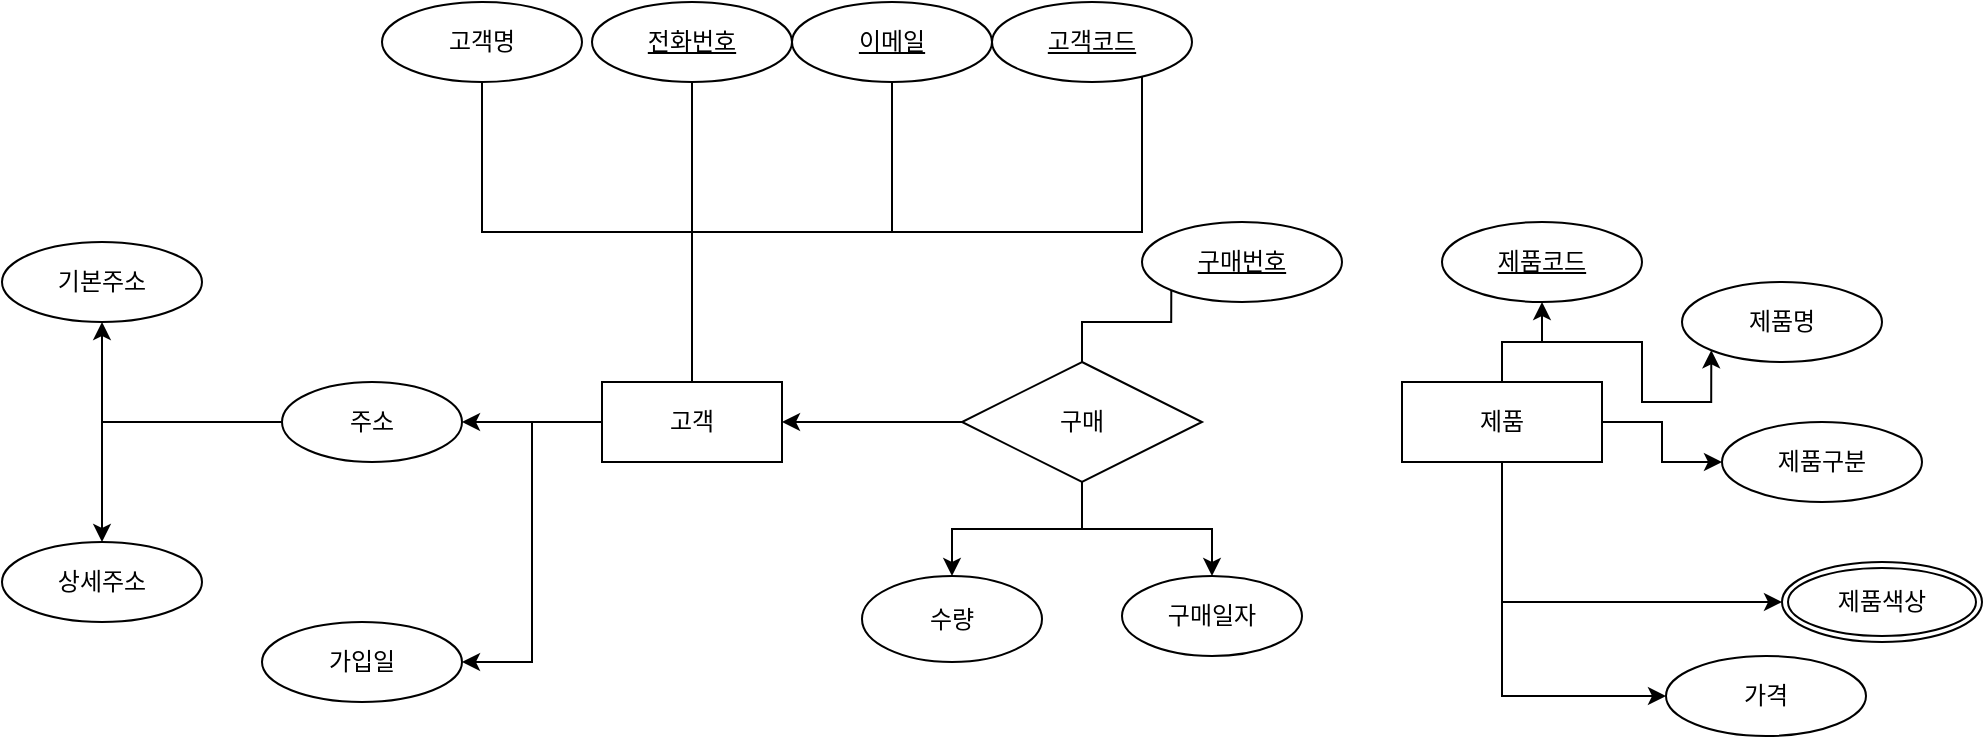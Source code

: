 <mxfile version="24.2.5" type="github">
  <diagram name="페이지-1" id="jUFdJMIrafoGa0b3Cbkx">
    <mxGraphModel dx="1105" dy="522" grid="1" gridSize="10" guides="1" tooltips="1" connect="1" arrows="1" fold="1" page="1" pageScale="1" pageWidth="2339" pageHeight="3300" math="0" shadow="0">
      <root>
        <mxCell id="0" />
        <mxCell id="1" parent="0" />
        <mxCell id="gXAYfpvvu3G7r4W1SjG_-19" style="edgeStyle=orthogonalEdgeStyle;rounded=0;orthogonalLoop=1;jettySize=auto;html=1;exitX=0.5;exitY=0;exitDx=0;exitDy=0;entryX=0.5;entryY=1;entryDx=0;entryDy=0;endArrow=none;endFill=0;" parent="1" source="gXAYfpvvu3G7r4W1SjG_-1" target="gXAYfpvvu3G7r4W1SjG_-2" edge="1">
          <mxGeometry relative="1" as="geometry" />
        </mxCell>
        <mxCell id="gXAYfpvvu3G7r4W1SjG_-21" style="edgeStyle=orthogonalEdgeStyle;rounded=0;orthogonalLoop=1;jettySize=auto;html=1;exitX=0.5;exitY=0;exitDx=0;exitDy=0;endArrow=none;endFill=0;" parent="1" source="gXAYfpvvu3G7r4W1SjG_-1" target="gXAYfpvvu3G7r4W1SjG_-15" edge="1">
          <mxGeometry relative="1" as="geometry" />
        </mxCell>
        <mxCell id="gXAYfpvvu3G7r4W1SjG_-22" style="edgeStyle=orthogonalEdgeStyle;rounded=0;orthogonalLoop=1;jettySize=auto;html=1;exitX=0.5;exitY=0;exitDx=0;exitDy=0;endArrow=none;endFill=0;" parent="1" source="gXAYfpvvu3G7r4W1SjG_-1" target="gXAYfpvvu3G7r4W1SjG_-16" edge="1">
          <mxGeometry relative="1" as="geometry" />
        </mxCell>
        <mxCell id="gXAYfpvvu3G7r4W1SjG_-23" style="edgeStyle=orthogonalEdgeStyle;rounded=0;orthogonalLoop=1;jettySize=auto;html=1;exitX=0.5;exitY=0;exitDx=0;exitDy=0;endArrow=none;endFill=0;" parent="1" source="gXAYfpvvu3G7r4W1SjG_-1" target="gXAYfpvvu3G7r4W1SjG_-17" edge="1">
          <mxGeometry relative="1" as="geometry">
            <Array as="points">
              <mxPoint x="515" y="185" />
              <mxPoint x="740" y="185" />
            </Array>
          </mxGeometry>
        </mxCell>
        <mxCell id="gXAYfpvvu3G7r4W1SjG_-25" style="edgeStyle=orthogonalEdgeStyle;rounded=0;orthogonalLoop=1;jettySize=auto;html=1;exitX=0;exitY=0.5;exitDx=0;exitDy=0;entryX=1;entryY=0.5;entryDx=0;entryDy=0;" parent="1" source="gXAYfpvvu3G7r4W1SjG_-1" target="gXAYfpvvu3G7r4W1SjG_-4" edge="1">
          <mxGeometry relative="1" as="geometry" />
        </mxCell>
        <mxCell id="gXAYfpvvu3G7r4W1SjG_-29" style="edgeStyle=orthogonalEdgeStyle;rounded=0;orthogonalLoop=1;jettySize=auto;html=1;exitX=0;exitY=0.5;exitDx=0;exitDy=0;entryX=1;entryY=0.5;entryDx=0;entryDy=0;" parent="1" source="gXAYfpvvu3G7r4W1SjG_-1" target="gXAYfpvvu3G7r4W1SjG_-3" edge="1">
          <mxGeometry relative="1" as="geometry" />
        </mxCell>
        <mxCell id="gXAYfpvvu3G7r4W1SjG_-1" value="고객" style="whiteSpace=wrap;html=1;align=center;" parent="1" vertex="1">
          <mxGeometry x="470" y="260" width="90" height="40" as="geometry" />
        </mxCell>
        <mxCell id="gXAYfpvvu3G7r4W1SjG_-2" value="고객명" style="ellipse;whiteSpace=wrap;html=1;align=center;" parent="1" vertex="1">
          <mxGeometry x="360" y="70" width="100" height="40" as="geometry" />
        </mxCell>
        <mxCell id="gXAYfpvvu3G7r4W1SjG_-27" style="edgeStyle=orthogonalEdgeStyle;rounded=0;orthogonalLoop=1;jettySize=auto;html=1;exitX=0;exitY=0.5;exitDx=0;exitDy=0;" parent="1" source="gXAYfpvvu3G7r4W1SjG_-3" target="gXAYfpvvu3G7r4W1SjG_-6" edge="1">
          <mxGeometry relative="1" as="geometry" />
        </mxCell>
        <mxCell id="gXAYfpvvu3G7r4W1SjG_-28" style="edgeStyle=orthogonalEdgeStyle;rounded=0;orthogonalLoop=1;jettySize=auto;html=1;exitX=0;exitY=0.5;exitDx=0;exitDy=0;entryX=0.5;entryY=0;entryDx=0;entryDy=0;" parent="1" source="gXAYfpvvu3G7r4W1SjG_-3" target="gXAYfpvvu3G7r4W1SjG_-7" edge="1">
          <mxGeometry relative="1" as="geometry" />
        </mxCell>
        <mxCell id="gXAYfpvvu3G7r4W1SjG_-3" value="주소" style="ellipse;whiteSpace=wrap;html=1;align=center;" parent="1" vertex="1">
          <mxGeometry x="310" y="260" width="90" height="40" as="geometry" />
        </mxCell>
        <mxCell id="gXAYfpvvu3G7r4W1SjG_-4" value="가입일" style="ellipse;whiteSpace=wrap;html=1;align=center;" parent="1" vertex="1">
          <mxGeometry x="300" y="380" width="100" height="40" as="geometry" />
        </mxCell>
        <mxCell id="gXAYfpvvu3G7r4W1SjG_-6" value="기본주소" style="ellipse;whiteSpace=wrap;html=1;align=center;" parent="1" vertex="1">
          <mxGeometry x="170" y="190" width="100" height="40" as="geometry" />
        </mxCell>
        <mxCell id="gXAYfpvvu3G7r4W1SjG_-7" value="상세주소" style="ellipse;whiteSpace=wrap;html=1;align=center;" parent="1" vertex="1">
          <mxGeometry x="170" y="340" width="100" height="40" as="geometry" />
        </mxCell>
        <mxCell id="gXAYfpvvu3G7r4W1SjG_-15" value="전화번호" style="ellipse;whiteSpace=wrap;html=1;align=center;fontStyle=4;" parent="1" vertex="1">
          <mxGeometry x="465" y="70" width="100" height="40" as="geometry" />
        </mxCell>
        <mxCell id="gXAYfpvvu3G7r4W1SjG_-16" value="이메일" style="ellipse;whiteSpace=wrap;html=1;align=center;fontStyle=4;" parent="1" vertex="1">
          <mxGeometry x="565" y="70" width="100" height="40" as="geometry" />
        </mxCell>
        <mxCell id="gXAYfpvvu3G7r4W1SjG_-17" value="고객코드" style="ellipse;whiteSpace=wrap;html=1;align=center;fontStyle=4;" parent="1" vertex="1">
          <mxGeometry x="665" y="70" width="100" height="40" as="geometry" />
        </mxCell>
        <mxCell id="gXAYfpvvu3G7r4W1SjG_-24" style="edgeStyle=orthogonalEdgeStyle;rounded=0;orthogonalLoop=1;jettySize=auto;html=1;exitX=0;exitY=0.5;exitDx=0;exitDy=0;entryX=1;entryY=0.5;entryDx=0;entryDy=0;" parent="1" source="gXAYfpvvu3G7r4W1SjG_-18" target="gXAYfpvvu3G7r4W1SjG_-1" edge="1">
          <mxGeometry relative="1" as="geometry" />
        </mxCell>
        <mxCell id="_9KQ1OQ_YgA-ml_4YPtp-11" style="edgeStyle=orthogonalEdgeStyle;rounded=0;orthogonalLoop=1;jettySize=auto;html=1;exitX=0.5;exitY=1;exitDx=0;exitDy=0;" edge="1" parent="1" source="gXAYfpvvu3G7r4W1SjG_-18" target="_9KQ1OQ_YgA-ml_4YPtp-2">
          <mxGeometry relative="1" as="geometry" />
        </mxCell>
        <mxCell id="_9KQ1OQ_YgA-ml_4YPtp-12" style="edgeStyle=orthogonalEdgeStyle;rounded=0;orthogonalLoop=1;jettySize=auto;html=1;exitX=0.5;exitY=1;exitDx=0;exitDy=0;entryX=0.5;entryY=0;entryDx=0;entryDy=0;" edge="1" parent="1" source="gXAYfpvvu3G7r4W1SjG_-18" target="_9KQ1OQ_YgA-ml_4YPtp-3">
          <mxGeometry relative="1" as="geometry" />
        </mxCell>
        <mxCell id="_9KQ1OQ_YgA-ml_4YPtp-13" style="edgeStyle=orthogonalEdgeStyle;rounded=0;orthogonalLoop=1;jettySize=auto;html=1;exitX=0.5;exitY=0;exitDx=0;exitDy=0;entryX=0;entryY=1;entryDx=0;entryDy=0;endArrow=none;endFill=0;" edge="1" parent="1" source="gXAYfpvvu3G7r4W1SjG_-18" target="_9KQ1OQ_YgA-ml_4YPtp-10">
          <mxGeometry relative="1" as="geometry" />
        </mxCell>
        <mxCell id="gXAYfpvvu3G7r4W1SjG_-18" value="구매" style="shape=rhombus;perimeter=rhombusPerimeter;whiteSpace=wrap;html=1;align=center;" parent="1" vertex="1">
          <mxGeometry x="650" y="250" width="120" height="60" as="geometry" />
        </mxCell>
        <mxCell id="_9KQ1OQ_YgA-ml_4YPtp-14" style="edgeStyle=orthogonalEdgeStyle;rounded=0;orthogonalLoop=1;jettySize=auto;html=1;exitX=0.5;exitY=0;exitDx=0;exitDy=0;" edge="1" parent="1" source="_9KQ1OQ_YgA-ml_4YPtp-1" target="_9KQ1OQ_YgA-ml_4YPtp-5">
          <mxGeometry relative="1" as="geometry" />
        </mxCell>
        <mxCell id="_9KQ1OQ_YgA-ml_4YPtp-15" style="edgeStyle=orthogonalEdgeStyle;rounded=0;orthogonalLoop=1;jettySize=auto;html=1;exitX=0.5;exitY=0;exitDx=0;exitDy=0;entryX=0;entryY=1;entryDx=0;entryDy=0;" edge="1" parent="1" source="_9KQ1OQ_YgA-ml_4YPtp-1" target="_9KQ1OQ_YgA-ml_4YPtp-6">
          <mxGeometry relative="1" as="geometry" />
        </mxCell>
        <mxCell id="_9KQ1OQ_YgA-ml_4YPtp-16" style="edgeStyle=orthogonalEdgeStyle;rounded=0;orthogonalLoop=1;jettySize=auto;html=1;exitX=1;exitY=0.5;exitDx=0;exitDy=0;" edge="1" parent="1" source="_9KQ1OQ_YgA-ml_4YPtp-1" target="_9KQ1OQ_YgA-ml_4YPtp-7">
          <mxGeometry relative="1" as="geometry" />
        </mxCell>
        <mxCell id="_9KQ1OQ_YgA-ml_4YPtp-17" style="edgeStyle=orthogonalEdgeStyle;rounded=0;orthogonalLoop=1;jettySize=auto;html=1;exitX=0.5;exitY=1;exitDx=0;exitDy=0;entryX=0;entryY=0.5;entryDx=0;entryDy=0;" edge="1" parent="1" source="_9KQ1OQ_YgA-ml_4YPtp-1" target="_9KQ1OQ_YgA-ml_4YPtp-8">
          <mxGeometry relative="1" as="geometry" />
        </mxCell>
        <mxCell id="_9KQ1OQ_YgA-ml_4YPtp-18" style="edgeStyle=orthogonalEdgeStyle;rounded=0;orthogonalLoop=1;jettySize=auto;html=1;exitX=0.5;exitY=1;exitDx=0;exitDy=0;entryX=0;entryY=0.5;entryDx=0;entryDy=0;" edge="1" parent="1" source="_9KQ1OQ_YgA-ml_4YPtp-1" target="_9KQ1OQ_YgA-ml_4YPtp-9">
          <mxGeometry relative="1" as="geometry" />
        </mxCell>
        <mxCell id="_9KQ1OQ_YgA-ml_4YPtp-1" value="제품" style="whiteSpace=wrap;html=1;align=center;" vertex="1" parent="1">
          <mxGeometry x="870" y="260" width="100" height="40" as="geometry" />
        </mxCell>
        <mxCell id="_9KQ1OQ_YgA-ml_4YPtp-2" value="수량" style="ellipse;whiteSpace=wrap;html=1;align=center;" vertex="1" parent="1">
          <mxGeometry x="600" y="357" width="90" height="43" as="geometry" />
        </mxCell>
        <mxCell id="_9KQ1OQ_YgA-ml_4YPtp-3" value="구매일자" style="ellipse;whiteSpace=wrap;html=1;align=center;" vertex="1" parent="1">
          <mxGeometry x="730" y="357" width="90" height="40" as="geometry" />
        </mxCell>
        <mxCell id="_9KQ1OQ_YgA-ml_4YPtp-5" value="제품코드" style="ellipse;whiteSpace=wrap;html=1;align=center;fontStyle=4;" vertex="1" parent="1">
          <mxGeometry x="890" y="180" width="100" height="40" as="geometry" />
        </mxCell>
        <mxCell id="_9KQ1OQ_YgA-ml_4YPtp-6" value="제품명" style="ellipse;whiteSpace=wrap;html=1;align=center;" vertex="1" parent="1">
          <mxGeometry x="1010" y="210" width="100" height="40" as="geometry" />
        </mxCell>
        <mxCell id="_9KQ1OQ_YgA-ml_4YPtp-7" value="제품구분" style="ellipse;whiteSpace=wrap;html=1;align=center;" vertex="1" parent="1">
          <mxGeometry x="1030" y="280" width="100" height="40" as="geometry" />
        </mxCell>
        <mxCell id="_9KQ1OQ_YgA-ml_4YPtp-8" value="제품색상" style="ellipse;shape=doubleEllipse;margin=3;whiteSpace=wrap;html=1;align=center;" vertex="1" parent="1">
          <mxGeometry x="1060" y="350" width="100" height="40" as="geometry" />
        </mxCell>
        <mxCell id="_9KQ1OQ_YgA-ml_4YPtp-9" value="가격" style="ellipse;whiteSpace=wrap;html=1;align=center;" vertex="1" parent="1">
          <mxGeometry x="1002" y="397" width="100" height="40" as="geometry" />
        </mxCell>
        <mxCell id="_9KQ1OQ_YgA-ml_4YPtp-10" value="구매번호" style="ellipse;whiteSpace=wrap;html=1;align=center;fontStyle=4;" vertex="1" parent="1">
          <mxGeometry x="740" y="180" width="100" height="40" as="geometry" />
        </mxCell>
      </root>
    </mxGraphModel>
  </diagram>
</mxfile>
